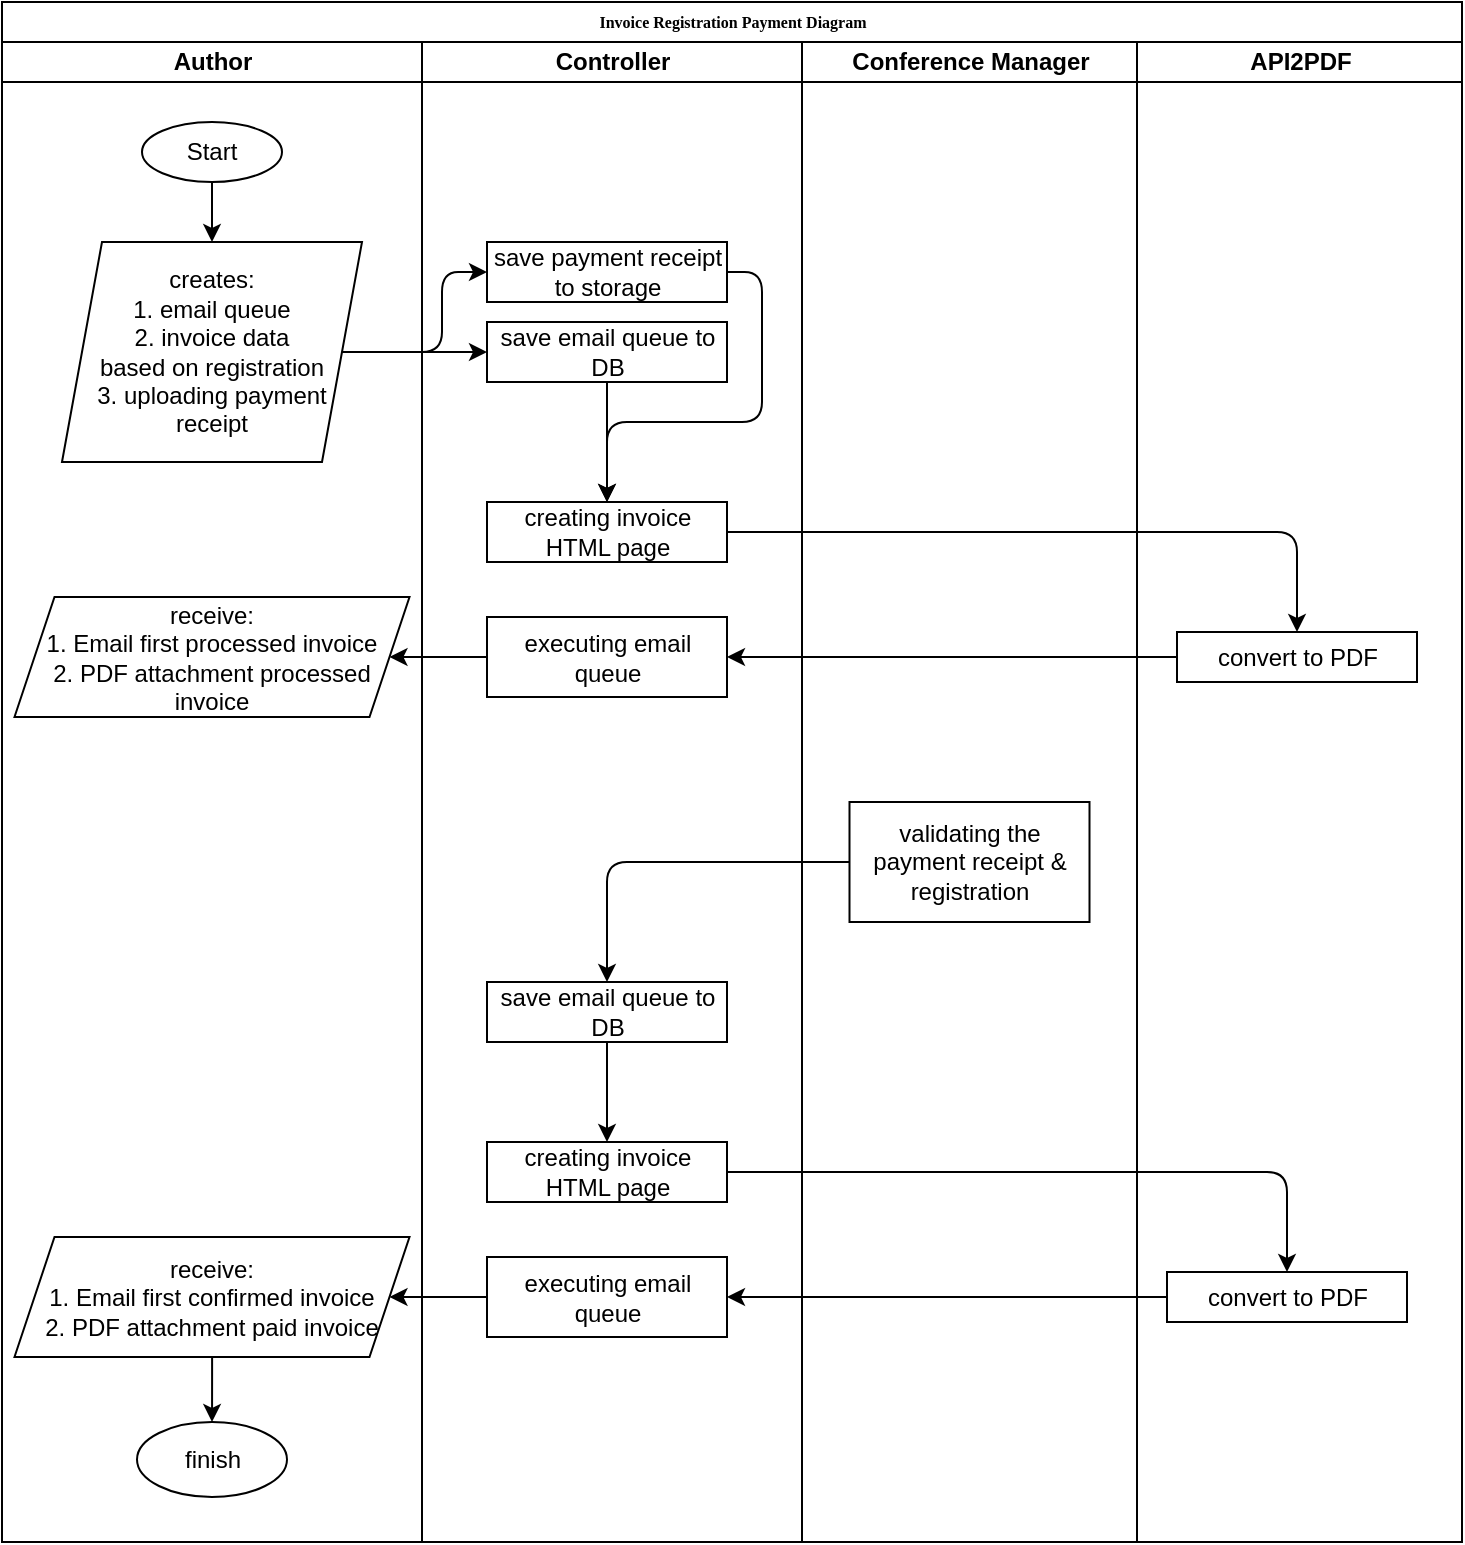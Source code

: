 <mxfile version="14.1.8" type="device"><diagram name="Page-1" id="74e2e168-ea6b-b213-b513-2b3c1d86103e"><mxGraphModel dx="1123" dy="751" grid="1" gridSize="10" guides="1" tooltips="1" connect="1" arrows="1" fold="1" page="1" pageScale="1" pageWidth="1100" pageHeight="850" background="#ffffff" math="0" shadow="0"><root><mxCell id="0"/><mxCell id="1" parent="0"/><mxCell id="77e6c97f196da883-1" value="Invoice Registration Payment Diagram" style="swimlane;html=1;childLayout=stackLayout;startSize=20;rounded=0;shadow=0;labelBackgroundColor=none;strokeWidth=1;fontFamily=Verdana;fontSize=8;align=center;" parent="1" vertex="1"><mxGeometry x="70" y="40" width="730" height="770" as="geometry"/></mxCell><mxCell id="77e6c97f196da883-2" value="Author" style="swimlane;html=1;startSize=20;" parent="77e6c97f196da883-1" vertex="1"><mxGeometry y="20" width="210" height="750" as="geometry"/></mxCell><mxCell id="O1qJz4b0ftGRHXrUrbsa-4" style="edgeStyle=orthogonalEdgeStyle;rounded=0;orthogonalLoop=1;jettySize=auto;html=1;entryX=0.5;entryY=0;entryDx=0;entryDy=0;" edge="1" parent="77e6c97f196da883-2" source="O1qJz4b0ftGRHXrUrbsa-2" target="O1qJz4b0ftGRHXrUrbsa-3"><mxGeometry relative="1" as="geometry"/></mxCell><mxCell id="O1qJz4b0ftGRHXrUrbsa-2" value="Start" style="strokeWidth=1;html=1;shape=mxgraph.flowchart.start_1;whiteSpace=wrap;" vertex="1" parent="77e6c97f196da883-2"><mxGeometry x="70" y="40" width="70" height="30" as="geometry"/></mxCell><mxCell id="O1qJz4b0ftGRHXrUrbsa-3" value="creates:&lt;br&gt;1. email queue&lt;br&gt;2. invoice data &lt;br&gt;based on registration&lt;br&gt;3. uploading payment receipt" style="shape=parallelogram;perimeter=parallelogramPerimeter;whiteSpace=wrap;html=1;fixedSize=1;strokeWidth=1;" vertex="1" parent="77e6c97f196da883-2"><mxGeometry x="30" y="100" width="150" height="110" as="geometry"/></mxCell><mxCell id="O1qJz4b0ftGRHXrUrbsa-16" value="receive:&lt;br&gt;1. Email first processed invoice&lt;br&gt;2. PDF attachment processed invoice" style="shape=parallelogram;perimeter=parallelogramPerimeter;whiteSpace=wrap;html=1;fixedSize=1;strokeWidth=1;" vertex="1" parent="77e6c97f196da883-2"><mxGeometry x="6.25" y="277.5" width="197.5" height="60" as="geometry"/></mxCell><mxCell id="O1qJz4b0ftGRHXrUrbsa-18" value="receive:&lt;br&gt;1. Email first confirmed invoice&lt;br&gt;2. PDF attachment paid invoice" style="shape=parallelogram;perimeter=parallelogramPerimeter;whiteSpace=wrap;html=1;fixedSize=1;strokeWidth=1;" vertex="1" parent="77e6c97f196da883-2"><mxGeometry x="6.25" y="597.5" width="197.5" height="60" as="geometry"/></mxCell><mxCell id="O1qJz4b0ftGRHXrUrbsa-37" value="finish" style="ellipse;whiteSpace=wrap;html=1;strokeWidth=1;" vertex="1" parent="77e6c97f196da883-2"><mxGeometry x="67.5" y="690" width="75" height="37.5" as="geometry"/></mxCell><mxCell id="O1qJz4b0ftGRHXrUrbsa-38" value="" style="edgeStyle=orthogonalEdgeStyle;rounded=1;orthogonalLoop=1;jettySize=auto;html=1;" edge="1" parent="77e6c97f196da883-2" source="O1qJz4b0ftGRHXrUrbsa-18" target="O1qJz4b0ftGRHXrUrbsa-37"><mxGeometry relative="1" as="geometry"/></mxCell><mxCell id="77e6c97f196da883-3" value="Controller" style="swimlane;html=1;startSize=20;" parent="77e6c97f196da883-1" vertex="1"><mxGeometry x="210" y="20" width="190" height="750" as="geometry"/></mxCell><mxCell id="O1qJz4b0ftGRHXrUrbsa-15" style="edgeStyle=orthogonalEdgeStyle;rounded=1;orthogonalLoop=1;jettySize=auto;html=1;entryX=0.5;entryY=0;entryDx=0;entryDy=0;" edge="1" parent="77e6c97f196da883-3" source="O1qJz4b0ftGRHXrUrbsa-5" target="O1qJz4b0ftGRHXrUrbsa-22"><mxGeometry relative="1" as="geometry"><Array as="points"/></mxGeometry></mxCell><mxCell id="O1qJz4b0ftGRHXrUrbsa-5" value="save email queue to DB" style="whiteSpace=wrap;html=1;strokeWidth=1;" vertex="1" parent="77e6c97f196da883-3"><mxGeometry x="32.5" y="140" width="120" height="30" as="geometry"/></mxCell><mxCell id="O1qJz4b0ftGRHXrUrbsa-10" value="save payment receipt to storage" style="whiteSpace=wrap;html=1;strokeWidth=1;" vertex="1" parent="77e6c97f196da883-3"><mxGeometry x="32.5" y="100" width="120" height="30" as="geometry"/></mxCell><mxCell id="O1qJz4b0ftGRHXrUrbsa-13" value="executing email queue" style="whiteSpace=wrap;html=1;strokeWidth=1;" vertex="1" parent="77e6c97f196da883-3"><mxGeometry x="32.5" y="287.5" width="120" height="40" as="geometry"/></mxCell><mxCell id="O1qJz4b0ftGRHXrUrbsa-14" value="" style="edgeStyle=orthogonalEdgeStyle;rounded=1;orthogonalLoop=1;jettySize=auto;html=1;entryX=0.5;entryY=0;entryDx=0;entryDy=0;" edge="1" parent="77e6c97f196da883-3" source="O1qJz4b0ftGRHXrUrbsa-10" target="O1qJz4b0ftGRHXrUrbsa-22"><mxGeometry relative="1" as="geometry"><Array as="points"><mxPoint x="170" y="115"/><mxPoint x="170" y="190"/><mxPoint x="93" y="190"/></Array></mxGeometry></mxCell><mxCell id="O1qJz4b0ftGRHXrUrbsa-22" value="creating invoice HTML page" style="rounded=0;whiteSpace=wrap;html=1;" vertex="1" parent="77e6c97f196da883-3"><mxGeometry x="32.5" y="230" width="120" height="30" as="geometry"/></mxCell><mxCell id="O1qJz4b0ftGRHXrUrbsa-28" value="save email queue to DB" style="whiteSpace=wrap;html=1;strokeWidth=1;" vertex="1" parent="77e6c97f196da883-3"><mxGeometry x="32.5" y="470" width="120" height="30" as="geometry"/></mxCell><mxCell id="O1qJz4b0ftGRHXrUrbsa-30" value="executing email queue" style="whiteSpace=wrap;html=1;strokeWidth=1;" vertex="1" parent="77e6c97f196da883-3"><mxGeometry x="32.5" y="607.5" width="120" height="40" as="geometry"/></mxCell><mxCell id="O1qJz4b0ftGRHXrUrbsa-32" value="creating invoice HTML page" style="rounded=0;whiteSpace=wrap;html=1;" vertex="1" parent="77e6c97f196da883-3"><mxGeometry x="32.5" y="550" width="120" height="30" as="geometry"/></mxCell><mxCell id="O1qJz4b0ftGRHXrUrbsa-27" style="edgeStyle=orthogonalEdgeStyle;rounded=1;orthogonalLoop=1;jettySize=auto;html=1;entryX=0.5;entryY=0;entryDx=0;entryDy=0;" edge="1" parent="77e6c97f196da883-3" source="O1qJz4b0ftGRHXrUrbsa-28" target="O1qJz4b0ftGRHXrUrbsa-32"><mxGeometry relative="1" as="geometry"><Array as="points"/></mxGeometry></mxCell><mxCell id="O1qJz4b0ftGRHXrUrbsa-33" value="convert to PDF" style="rounded=0;whiteSpace=wrap;html=1;" vertex="1" parent="77e6c97f196da883-3"><mxGeometry x="372.5" y="615" width="120" height="25" as="geometry"/></mxCell><mxCell id="O1qJz4b0ftGRHXrUrbsa-34" style="edgeStyle=orthogonalEdgeStyle;rounded=1;orthogonalLoop=1;jettySize=auto;html=1;" edge="1" parent="77e6c97f196da883-3" source="O1qJz4b0ftGRHXrUrbsa-32" target="O1qJz4b0ftGRHXrUrbsa-33"><mxGeometry relative="1" as="geometry"><mxPoint x="320" y="625" as="targetPoint"/></mxGeometry></mxCell><mxCell id="O1qJz4b0ftGRHXrUrbsa-35" style="edgeStyle=orthogonalEdgeStyle;rounded=1;orthogonalLoop=1;jettySize=auto;html=1;entryX=1;entryY=0.5;entryDx=0;entryDy=0;" edge="1" parent="77e6c97f196da883-3" source="O1qJz4b0ftGRHXrUrbsa-33" target="O1qJz4b0ftGRHXrUrbsa-30"><mxGeometry relative="1" as="geometry"/></mxCell><mxCell id="O1qJz4b0ftGRHXrUrbsa-19" style="edgeStyle=orthogonalEdgeStyle;rounded=1;orthogonalLoop=1;jettySize=auto;html=1;entryX=0.5;entryY=0;entryDx=0;entryDy=0;" edge="1" parent="77e6c97f196da883-1" source="O1qJz4b0ftGRHXrUrbsa-7" target="O1qJz4b0ftGRHXrUrbsa-28"><mxGeometry relative="1" as="geometry"/></mxCell><mxCell id="O1qJz4b0ftGRHXrUrbsa-36" style="edgeStyle=orthogonalEdgeStyle;rounded=1;orthogonalLoop=1;jettySize=auto;html=1;entryX=1;entryY=0.5;entryDx=0;entryDy=0;" edge="1" parent="77e6c97f196da883-1" source="O1qJz4b0ftGRHXrUrbsa-30" target="O1qJz4b0ftGRHXrUrbsa-18"><mxGeometry relative="1" as="geometry"/></mxCell><mxCell id="77e6c97f196da883-4" value="Conference Manager" style="swimlane;html=1;startSize=20;" parent="77e6c97f196da883-1" vertex="1"><mxGeometry x="400" y="20" width="167.5" height="750" as="geometry"/></mxCell><mxCell id="O1qJz4b0ftGRHXrUrbsa-7" value="validating the payment receipt &amp;amp; registration" style="rounded=0;whiteSpace=wrap;html=1;strokeWidth=1;" vertex="1" parent="77e6c97f196da883-4"><mxGeometry x="23.75" y="380" width="120" height="60" as="geometry"/></mxCell><mxCell id="77e6c97f196da883-5" value="API2PDF" style="swimlane;html=1;startSize=20;" parent="77e6c97f196da883-1" vertex="1"><mxGeometry x="567.5" y="20" width="162.5" height="750" as="geometry"/></mxCell><mxCell id="O1qJz4b0ftGRHXrUrbsa-24" value="convert to PDF" style="rounded=0;whiteSpace=wrap;html=1;" vertex="1" parent="77e6c97f196da883-5"><mxGeometry x="20" y="295" width="120" height="25" as="geometry"/></mxCell><mxCell id="O1qJz4b0ftGRHXrUrbsa-6" value="" style="edgeStyle=orthogonalEdgeStyle;rounded=0;orthogonalLoop=1;jettySize=auto;html=1;" edge="1" parent="77e6c97f196da883-1" source="O1qJz4b0ftGRHXrUrbsa-3" target="O1qJz4b0ftGRHXrUrbsa-5"><mxGeometry relative="1" as="geometry"/></mxCell><mxCell id="O1qJz4b0ftGRHXrUrbsa-11" style="edgeStyle=orthogonalEdgeStyle;rounded=1;orthogonalLoop=1;jettySize=auto;html=1;entryX=0;entryY=0.5;entryDx=0;entryDy=0;" edge="1" parent="77e6c97f196da883-1" source="O1qJz4b0ftGRHXrUrbsa-3" target="O1qJz4b0ftGRHXrUrbsa-10"><mxGeometry relative="1" as="geometry"><Array as="points"><mxPoint x="220" y="175"/><mxPoint x="220" y="135"/></Array></mxGeometry></mxCell><mxCell id="O1qJz4b0ftGRHXrUrbsa-23" style="edgeStyle=orthogonalEdgeStyle;rounded=1;orthogonalLoop=1;jettySize=auto;html=1;" edge="1" parent="77e6c97f196da883-1" source="O1qJz4b0ftGRHXrUrbsa-22" target="O1qJz4b0ftGRHXrUrbsa-24"><mxGeometry relative="1" as="geometry"><mxPoint x="600" y="365" as="targetPoint"/></mxGeometry></mxCell><mxCell id="O1qJz4b0ftGRHXrUrbsa-25" style="edgeStyle=orthogonalEdgeStyle;rounded=1;orthogonalLoop=1;jettySize=auto;html=1;entryX=1;entryY=0.5;entryDx=0;entryDy=0;" edge="1" parent="77e6c97f196da883-1" source="O1qJz4b0ftGRHXrUrbsa-24" target="O1qJz4b0ftGRHXrUrbsa-13"><mxGeometry relative="1" as="geometry"/></mxCell><mxCell id="O1qJz4b0ftGRHXrUrbsa-26" style="edgeStyle=orthogonalEdgeStyle;rounded=1;orthogonalLoop=1;jettySize=auto;html=1;entryX=1;entryY=0.5;entryDx=0;entryDy=0;" edge="1" parent="77e6c97f196da883-1" source="O1qJz4b0ftGRHXrUrbsa-13" target="O1qJz4b0ftGRHXrUrbsa-16"><mxGeometry relative="1" as="geometry"/></mxCell></root></mxGraphModel></diagram></mxfile>